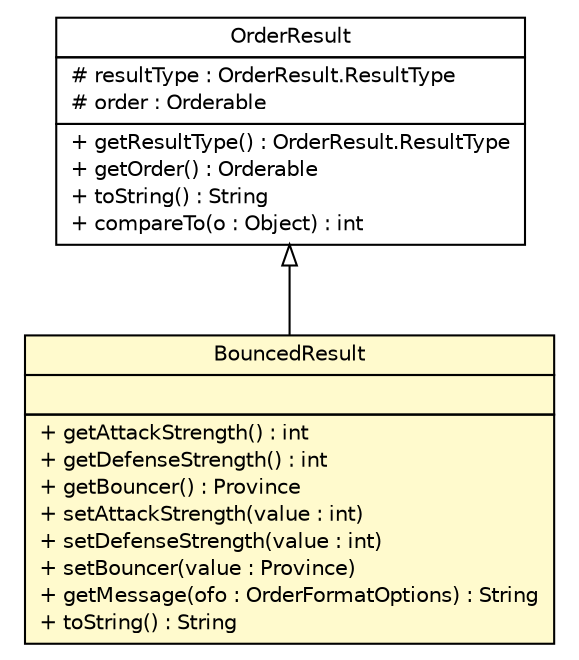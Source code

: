 #!/usr/local/bin/dot
#
# Class diagram 
# Generated by UMLGraph version 5.2 (http://www.umlgraph.org/)
#

digraph G {
	edge [fontname="Helvetica",fontsize=10,labelfontname="Helvetica",labelfontsize=10];
	node [fontname="Helvetica",fontsize=10,shape=plaintext];
	nodesep=0.25;
	ranksep=0.5;
	// dip.order.result.BouncedResult
	c5366 [label=<<table title="dip.order.result.BouncedResult" border="0" cellborder="1" cellspacing="0" cellpadding="2" port="p" bgcolor="lemonChiffon" href="./BouncedResult.html">
		<tr><td><table border="0" cellspacing="0" cellpadding="1">
<tr><td align="center" balign="center"> BouncedResult </td></tr>
		</table></td></tr>
		<tr><td><table border="0" cellspacing="0" cellpadding="1">
<tr><td align="left" balign="left">  </td></tr>
		</table></td></tr>
		<tr><td><table border="0" cellspacing="0" cellpadding="1">
<tr><td align="left" balign="left"> + getAttackStrength() : int </td></tr>
<tr><td align="left" balign="left"> + getDefenseStrength() : int </td></tr>
<tr><td align="left" balign="left"> + getBouncer() : Province </td></tr>
<tr><td align="left" balign="left"> + setAttackStrength(value : int) </td></tr>
<tr><td align="left" balign="left"> + setDefenseStrength(value : int) </td></tr>
<tr><td align="left" balign="left"> + setBouncer(value : Province) </td></tr>
<tr><td align="left" balign="left"> + getMessage(ofo : OrderFormatOptions) : String </td></tr>
<tr><td align="left" balign="left"> + toString() : String </td></tr>
		</table></td></tr>
		</table>>, fontname="Helvetica", fontcolor="black", fontsize=10.0];
	// dip.order.result.OrderResult
	c5367 [label=<<table title="dip.order.result.OrderResult" border="0" cellborder="1" cellspacing="0" cellpadding="2" port="p" href="./OrderResult.html">
		<tr><td><table border="0" cellspacing="0" cellpadding="1">
<tr><td align="center" balign="center"> OrderResult </td></tr>
		</table></td></tr>
		<tr><td><table border="0" cellspacing="0" cellpadding="1">
<tr><td align="left" balign="left"> # resultType : OrderResult.ResultType </td></tr>
<tr><td align="left" balign="left"> # order : Orderable </td></tr>
		</table></td></tr>
		<tr><td><table border="0" cellspacing="0" cellpadding="1">
<tr><td align="left" balign="left"> + getResultType() : OrderResult.ResultType </td></tr>
<tr><td align="left" balign="left"> + getOrder() : Orderable </td></tr>
<tr><td align="left" balign="left"> + toString() : String </td></tr>
<tr><td align="left" balign="left"> + compareTo(o : Object) : int </td></tr>
		</table></td></tr>
		</table>>, fontname="Helvetica", fontcolor="black", fontsize=10.0];
	//dip.order.result.BouncedResult extends dip.order.result.OrderResult
	c5367:p -> c5366:p [dir=back,arrowtail=empty];
}

